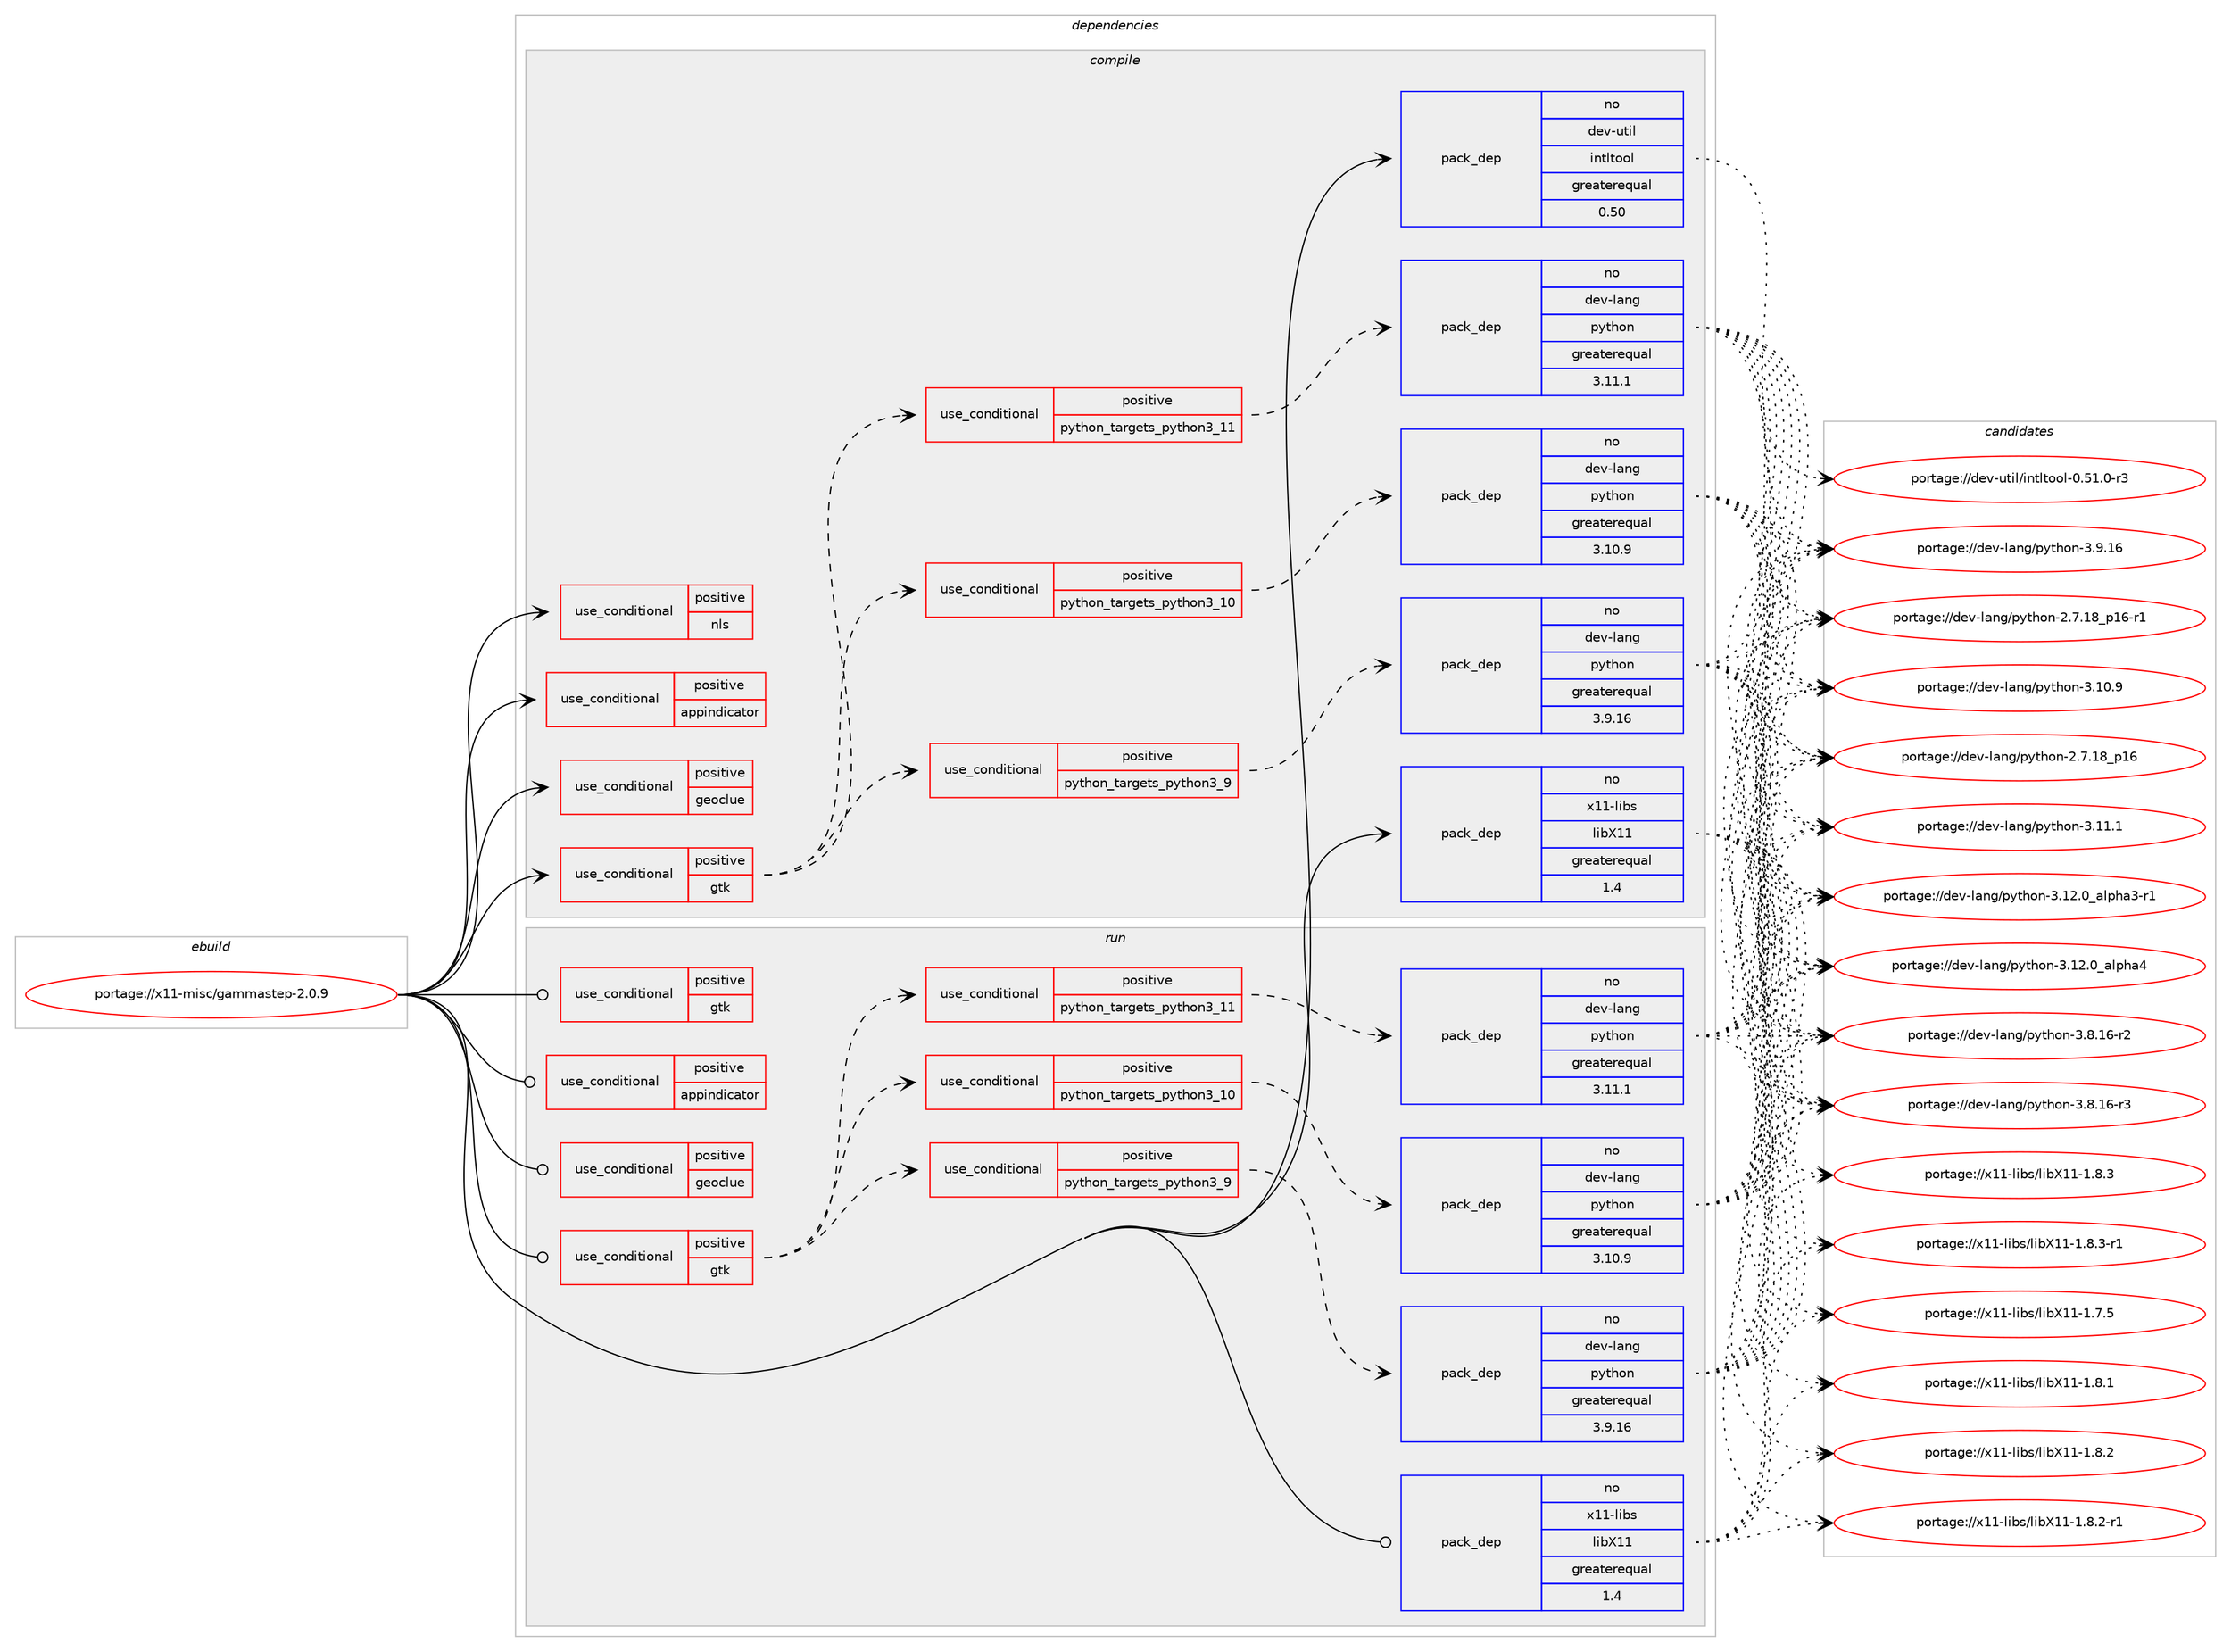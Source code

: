 digraph prolog {

# *************
# Graph options
# *************

newrank=true;
concentrate=true;
compound=true;
graph [rankdir=LR,fontname=Helvetica,fontsize=10,ranksep=1.5];#, ranksep=2.5, nodesep=0.2];
edge  [arrowhead=vee];
node  [fontname=Helvetica,fontsize=10];

# **********
# The ebuild
# **********

subgraph cluster_leftcol {
color=gray;
rank=same;
label=<<i>ebuild</i>>;
id [label="portage://x11-misc/gammastep-2.0.9", color=red, width=4, href="../x11-misc/gammastep-2.0.9.svg"];
}

# ****************
# The dependencies
# ****************

subgraph cluster_midcol {
color=gray;
label=<<i>dependencies</i>>;
subgraph cluster_compile {
fillcolor="#eeeeee";
style=filled;
label=<<i>compile</i>>;
subgraph cond6333 {
dependency10238 [label=<<TABLE BORDER="0" CELLBORDER="1" CELLSPACING="0" CELLPADDING="4"><TR><TD ROWSPAN="3" CELLPADDING="10">use_conditional</TD></TR><TR><TD>positive</TD></TR><TR><TD>appindicator</TD></TR></TABLE>>, shape=none, color=red];
# *** BEGIN UNKNOWN DEPENDENCY TYPE (TODO) ***
# dependency10238 -> package_dependency(portage://x11-misc/gammastep-2.0.9,install,no,dev-libs,libappindicator,none,[,,],[slot(3)],[use(enable(introspection),none)])
# *** END UNKNOWN DEPENDENCY TYPE (TODO) ***

}
id:e -> dependency10238:w [weight=20,style="solid",arrowhead="vee"];
subgraph cond6334 {
dependency10239 [label=<<TABLE BORDER="0" CELLBORDER="1" CELLSPACING="0" CELLPADDING="4"><TR><TD ROWSPAN="3" CELLPADDING="10">use_conditional</TD></TR><TR><TD>positive</TD></TR><TR><TD>geoclue</TD></TR></TABLE>>, shape=none, color=red];
# *** BEGIN UNKNOWN DEPENDENCY TYPE (TODO) ***
# dependency10239 -> package_dependency(portage://x11-misc/gammastep-2.0.9,install,no,app-misc,geoclue,none,[,,],[slot(2.0)],[])
# *** END UNKNOWN DEPENDENCY TYPE (TODO) ***

# *** BEGIN UNKNOWN DEPENDENCY TYPE (TODO) ***
# dependency10239 -> package_dependency(portage://x11-misc/gammastep-2.0.9,install,no,dev-libs,glib,none,[,,],[slot(2)],[])
# *** END UNKNOWN DEPENDENCY TYPE (TODO) ***

}
id:e -> dependency10239:w [weight=20,style="solid",arrowhead="vee"];
subgraph cond6335 {
dependency10240 [label=<<TABLE BORDER="0" CELLBORDER="1" CELLSPACING="0" CELLPADDING="4"><TR><TD ROWSPAN="3" CELLPADDING="10">use_conditional</TD></TR><TR><TD>positive</TD></TR><TR><TD>gtk</TD></TR></TABLE>>, shape=none, color=red];
subgraph cond6336 {
dependency10241 [label=<<TABLE BORDER="0" CELLBORDER="1" CELLSPACING="0" CELLPADDING="4"><TR><TD ROWSPAN="3" CELLPADDING="10">use_conditional</TD></TR><TR><TD>positive</TD></TR><TR><TD>python_targets_python3_9</TD></TR></TABLE>>, shape=none, color=red];
subgraph pack3780 {
dependency10242 [label=<<TABLE BORDER="0" CELLBORDER="1" CELLSPACING="0" CELLPADDING="4" WIDTH="220"><TR><TD ROWSPAN="6" CELLPADDING="30">pack_dep</TD></TR><TR><TD WIDTH="110">no</TD></TR><TR><TD>dev-lang</TD></TR><TR><TD>python</TD></TR><TR><TD>greaterequal</TD></TR><TR><TD>3.9.16</TD></TR></TABLE>>, shape=none, color=blue];
}
dependency10241:e -> dependency10242:w [weight=20,style="dashed",arrowhead="vee"];
}
dependency10240:e -> dependency10241:w [weight=20,style="dashed",arrowhead="vee"];
subgraph cond6337 {
dependency10243 [label=<<TABLE BORDER="0" CELLBORDER="1" CELLSPACING="0" CELLPADDING="4"><TR><TD ROWSPAN="3" CELLPADDING="10">use_conditional</TD></TR><TR><TD>positive</TD></TR><TR><TD>python_targets_python3_10</TD></TR></TABLE>>, shape=none, color=red];
subgraph pack3781 {
dependency10244 [label=<<TABLE BORDER="0" CELLBORDER="1" CELLSPACING="0" CELLPADDING="4" WIDTH="220"><TR><TD ROWSPAN="6" CELLPADDING="30">pack_dep</TD></TR><TR><TD WIDTH="110">no</TD></TR><TR><TD>dev-lang</TD></TR><TR><TD>python</TD></TR><TR><TD>greaterequal</TD></TR><TR><TD>3.10.9</TD></TR></TABLE>>, shape=none, color=blue];
}
dependency10243:e -> dependency10244:w [weight=20,style="dashed",arrowhead="vee"];
}
dependency10240:e -> dependency10243:w [weight=20,style="dashed",arrowhead="vee"];
subgraph cond6338 {
dependency10245 [label=<<TABLE BORDER="0" CELLBORDER="1" CELLSPACING="0" CELLPADDING="4"><TR><TD ROWSPAN="3" CELLPADDING="10">use_conditional</TD></TR><TR><TD>positive</TD></TR><TR><TD>python_targets_python3_11</TD></TR></TABLE>>, shape=none, color=red];
subgraph pack3782 {
dependency10246 [label=<<TABLE BORDER="0" CELLBORDER="1" CELLSPACING="0" CELLPADDING="4" WIDTH="220"><TR><TD ROWSPAN="6" CELLPADDING="30">pack_dep</TD></TR><TR><TD WIDTH="110">no</TD></TR><TR><TD>dev-lang</TD></TR><TR><TD>python</TD></TR><TR><TD>greaterequal</TD></TR><TR><TD>3.11.1</TD></TR></TABLE>>, shape=none, color=blue];
}
dependency10245:e -> dependency10246:w [weight=20,style="dashed",arrowhead="vee"];
}
dependency10240:e -> dependency10245:w [weight=20,style="dashed",arrowhead="vee"];
}
id:e -> dependency10240:w [weight=20,style="solid",arrowhead="vee"];
subgraph cond6339 {
dependency10247 [label=<<TABLE BORDER="0" CELLBORDER="1" CELLSPACING="0" CELLPADDING="4"><TR><TD ROWSPAN="3" CELLPADDING="10">use_conditional</TD></TR><TR><TD>positive</TD></TR><TR><TD>nls</TD></TR></TABLE>>, shape=none, color=red];
# *** BEGIN UNKNOWN DEPENDENCY TYPE (TODO) ***
# dependency10247 -> package_dependency(portage://x11-misc/gammastep-2.0.9,install,no,sys-devel,gettext,none,[,,],[],[])
# *** END UNKNOWN DEPENDENCY TYPE (TODO) ***

}
id:e -> dependency10247:w [weight=20,style="solid",arrowhead="vee"];
subgraph pack3783 {
dependency10248 [label=<<TABLE BORDER="0" CELLBORDER="1" CELLSPACING="0" CELLPADDING="4" WIDTH="220"><TR><TD ROWSPAN="6" CELLPADDING="30">pack_dep</TD></TR><TR><TD WIDTH="110">no</TD></TR><TR><TD>dev-util</TD></TR><TR><TD>intltool</TD></TR><TR><TD>greaterequal</TD></TR><TR><TD>0.50</TD></TR></TABLE>>, shape=none, color=blue];
}
id:e -> dependency10248:w [weight=20,style="solid",arrowhead="vee"];
subgraph pack3784 {
dependency10249 [label=<<TABLE BORDER="0" CELLBORDER="1" CELLSPACING="0" CELLPADDING="4" WIDTH="220"><TR><TD ROWSPAN="6" CELLPADDING="30">pack_dep</TD></TR><TR><TD WIDTH="110">no</TD></TR><TR><TD>x11-libs</TD></TR><TR><TD>libX11</TD></TR><TR><TD>greaterequal</TD></TR><TR><TD>1.4</TD></TR></TABLE>>, shape=none, color=blue];
}
id:e -> dependency10249:w [weight=20,style="solid",arrowhead="vee"];
# *** BEGIN UNKNOWN DEPENDENCY TYPE (TODO) ***
# id -> package_dependency(portage://x11-misc/gammastep-2.0.9,install,no,x11-libs,libXxf86vm,none,[,,],[],[])
# *** END UNKNOWN DEPENDENCY TYPE (TODO) ***

# *** BEGIN UNKNOWN DEPENDENCY TYPE (TODO) ***
# id -> package_dependency(portage://x11-misc/gammastep-2.0.9,install,no,x11-libs,libdrm,none,[,,],[],[])
# *** END UNKNOWN DEPENDENCY TYPE (TODO) ***

# *** BEGIN UNKNOWN DEPENDENCY TYPE (TODO) ***
# id -> package_dependency(portage://x11-misc/gammastep-2.0.9,install,no,x11-libs,libxcb,none,[,,],[],[])
# *** END UNKNOWN DEPENDENCY TYPE (TODO) ***

}
subgraph cluster_compileandrun {
fillcolor="#eeeeee";
style=filled;
label=<<i>compile and run</i>>;
}
subgraph cluster_run {
fillcolor="#eeeeee";
style=filled;
label=<<i>run</i>>;
subgraph cond6340 {
dependency10250 [label=<<TABLE BORDER="0" CELLBORDER="1" CELLSPACING="0" CELLPADDING="4"><TR><TD ROWSPAN="3" CELLPADDING="10">use_conditional</TD></TR><TR><TD>positive</TD></TR><TR><TD>appindicator</TD></TR></TABLE>>, shape=none, color=red];
# *** BEGIN UNKNOWN DEPENDENCY TYPE (TODO) ***
# dependency10250 -> package_dependency(portage://x11-misc/gammastep-2.0.9,run,no,dev-libs,libappindicator,none,[,,],[slot(3)],[use(enable(introspection),none)])
# *** END UNKNOWN DEPENDENCY TYPE (TODO) ***

}
id:e -> dependency10250:w [weight=20,style="solid",arrowhead="odot"];
subgraph cond6341 {
dependency10251 [label=<<TABLE BORDER="0" CELLBORDER="1" CELLSPACING="0" CELLPADDING="4"><TR><TD ROWSPAN="3" CELLPADDING="10">use_conditional</TD></TR><TR><TD>positive</TD></TR><TR><TD>geoclue</TD></TR></TABLE>>, shape=none, color=red];
# *** BEGIN UNKNOWN DEPENDENCY TYPE (TODO) ***
# dependency10251 -> package_dependency(portage://x11-misc/gammastep-2.0.9,run,no,app-misc,geoclue,none,[,,],[slot(2.0)],[])
# *** END UNKNOWN DEPENDENCY TYPE (TODO) ***

# *** BEGIN UNKNOWN DEPENDENCY TYPE (TODO) ***
# dependency10251 -> package_dependency(portage://x11-misc/gammastep-2.0.9,run,no,dev-libs,glib,none,[,,],[slot(2)],[])
# *** END UNKNOWN DEPENDENCY TYPE (TODO) ***

}
id:e -> dependency10251:w [weight=20,style="solid",arrowhead="odot"];
subgraph cond6342 {
dependency10252 [label=<<TABLE BORDER="0" CELLBORDER="1" CELLSPACING="0" CELLPADDING="4"><TR><TD ROWSPAN="3" CELLPADDING="10">use_conditional</TD></TR><TR><TD>positive</TD></TR><TR><TD>gtk</TD></TR></TABLE>>, shape=none, color=red];
subgraph cond6343 {
dependency10253 [label=<<TABLE BORDER="0" CELLBORDER="1" CELLSPACING="0" CELLPADDING="4"><TR><TD ROWSPAN="3" CELLPADDING="10">use_conditional</TD></TR><TR><TD>positive</TD></TR><TR><TD>python_targets_python3_9</TD></TR></TABLE>>, shape=none, color=red];
subgraph pack3785 {
dependency10254 [label=<<TABLE BORDER="0" CELLBORDER="1" CELLSPACING="0" CELLPADDING="4" WIDTH="220"><TR><TD ROWSPAN="6" CELLPADDING="30">pack_dep</TD></TR><TR><TD WIDTH="110">no</TD></TR><TR><TD>dev-lang</TD></TR><TR><TD>python</TD></TR><TR><TD>greaterequal</TD></TR><TR><TD>3.9.16</TD></TR></TABLE>>, shape=none, color=blue];
}
dependency10253:e -> dependency10254:w [weight=20,style="dashed",arrowhead="vee"];
}
dependency10252:e -> dependency10253:w [weight=20,style="dashed",arrowhead="vee"];
subgraph cond6344 {
dependency10255 [label=<<TABLE BORDER="0" CELLBORDER="1" CELLSPACING="0" CELLPADDING="4"><TR><TD ROWSPAN="3" CELLPADDING="10">use_conditional</TD></TR><TR><TD>positive</TD></TR><TR><TD>python_targets_python3_10</TD></TR></TABLE>>, shape=none, color=red];
subgraph pack3786 {
dependency10256 [label=<<TABLE BORDER="0" CELLBORDER="1" CELLSPACING="0" CELLPADDING="4" WIDTH="220"><TR><TD ROWSPAN="6" CELLPADDING="30">pack_dep</TD></TR><TR><TD WIDTH="110">no</TD></TR><TR><TD>dev-lang</TD></TR><TR><TD>python</TD></TR><TR><TD>greaterequal</TD></TR><TR><TD>3.10.9</TD></TR></TABLE>>, shape=none, color=blue];
}
dependency10255:e -> dependency10256:w [weight=20,style="dashed",arrowhead="vee"];
}
dependency10252:e -> dependency10255:w [weight=20,style="dashed",arrowhead="vee"];
subgraph cond6345 {
dependency10257 [label=<<TABLE BORDER="0" CELLBORDER="1" CELLSPACING="0" CELLPADDING="4"><TR><TD ROWSPAN="3" CELLPADDING="10">use_conditional</TD></TR><TR><TD>positive</TD></TR><TR><TD>python_targets_python3_11</TD></TR></TABLE>>, shape=none, color=red];
subgraph pack3787 {
dependency10258 [label=<<TABLE BORDER="0" CELLBORDER="1" CELLSPACING="0" CELLPADDING="4" WIDTH="220"><TR><TD ROWSPAN="6" CELLPADDING="30">pack_dep</TD></TR><TR><TD WIDTH="110">no</TD></TR><TR><TD>dev-lang</TD></TR><TR><TD>python</TD></TR><TR><TD>greaterequal</TD></TR><TR><TD>3.11.1</TD></TR></TABLE>>, shape=none, color=blue];
}
dependency10257:e -> dependency10258:w [weight=20,style="dashed",arrowhead="vee"];
}
dependency10252:e -> dependency10257:w [weight=20,style="dashed",arrowhead="vee"];
}
id:e -> dependency10252:w [weight=20,style="solid",arrowhead="odot"];
subgraph cond6346 {
dependency10259 [label=<<TABLE BORDER="0" CELLBORDER="1" CELLSPACING="0" CELLPADDING="4"><TR><TD ROWSPAN="3" CELLPADDING="10">use_conditional</TD></TR><TR><TD>positive</TD></TR><TR><TD>gtk</TD></TR></TABLE>>, shape=none, color=red];
# *** BEGIN UNKNOWN DEPENDENCY TYPE (TODO) ***
# dependency10259 -> package_dependency(portage://x11-misc/gammastep-2.0.9,run,no,dev-python,pygobject,none,[,,],[],[use(optenable(python_targets_python3_9),negative),use(optenable(python_targets_python3_10),negative),use(optenable(python_targets_python3_11),negative)])
# *** END UNKNOWN DEPENDENCY TYPE (TODO) ***

# *** BEGIN UNKNOWN DEPENDENCY TYPE (TODO) ***
# dependency10259 -> package_dependency(portage://x11-misc/gammastep-2.0.9,run,no,x11-libs,gtk+,none,[,,],[slot(3)],[use(enable(introspection),none)])
# *** END UNKNOWN DEPENDENCY TYPE (TODO) ***

# *** BEGIN UNKNOWN DEPENDENCY TYPE (TODO) ***
# dependency10259 -> package_dependency(portage://x11-misc/gammastep-2.0.9,run,no,dev-python,pyxdg,none,[,,],[],[use(optenable(python_targets_python3_9),negative),use(optenable(python_targets_python3_10),negative),use(optenable(python_targets_python3_11),negative)])
# *** END UNKNOWN DEPENDENCY TYPE (TODO) ***

}
id:e -> dependency10259:w [weight=20,style="solid",arrowhead="odot"];
subgraph pack3788 {
dependency10260 [label=<<TABLE BORDER="0" CELLBORDER="1" CELLSPACING="0" CELLPADDING="4" WIDTH="220"><TR><TD ROWSPAN="6" CELLPADDING="30">pack_dep</TD></TR><TR><TD WIDTH="110">no</TD></TR><TR><TD>x11-libs</TD></TR><TR><TD>libX11</TD></TR><TR><TD>greaterequal</TD></TR><TR><TD>1.4</TD></TR></TABLE>>, shape=none, color=blue];
}
id:e -> dependency10260:w [weight=20,style="solid",arrowhead="odot"];
# *** BEGIN UNKNOWN DEPENDENCY TYPE (TODO) ***
# id -> package_dependency(portage://x11-misc/gammastep-2.0.9,run,no,x11-libs,libXxf86vm,none,[,,],[],[])
# *** END UNKNOWN DEPENDENCY TYPE (TODO) ***

# *** BEGIN UNKNOWN DEPENDENCY TYPE (TODO) ***
# id -> package_dependency(portage://x11-misc/gammastep-2.0.9,run,no,x11-libs,libdrm,none,[,,],[],[])
# *** END UNKNOWN DEPENDENCY TYPE (TODO) ***

# *** BEGIN UNKNOWN DEPENDENCY TYPE (TODO) ***
# id -> package_dependency(portage://x11-misc/gammastep-2.0.9,run,no,x11-libs,libxcb,none,[,,],[],[])
# *** END UNKNOWN DEPENDENCY TYPE (TODO) ***

}
}

# **************
# The candidates
# **************

subgraph cluster_choices {
rank=same;
color=gray;
label=<<i>candidates</i>>;

subgraph choice3780 {
color=black;
nodesep=1;
choice10010111845108971101034711212111610411111045504655464956951124954 [label="portage://dev-lang/python-2.7.18_p16", color=red, width=4,href="../dev-lang/python-2.7.18_p16.svg"];
choice100101118451089711010347112121116104111110455046554649569511249544511449 [label="portage://dev-lang/python-2.7.18_p16-r1", color=red, width=4,href="../dev-lang/python-2.7.18_p16-r1.svg"];
choice10010111845108971101034711212111610411111045514649484657 [label="portage://dev-lang/python-3.10.9", color=red, width=4,href="../dev-lang/python-3.10.9.svg"];
choice10010111845108971101034711212111610411111045514649494649 [label="portage://dev-lang/python-3.11.1", color=red, width=4,href="../dev-lang/python-3.11.1.svg"];
choice10010111845108971101034711212111610411111045514649504648959710811210497514511449 [label="portage://dev-lang/python-3.12.0_alpha3-r1", color=red, width=4,href="../dev-lang/python-3.12.0_alpha3-r1.svg"];
choice1001011184510897110103471121211161041111104551464950464895971081121049752 [label="portage://dev-lang/python-3.12.0_alpha4", color=red, width=4,href="../dev-lang/python-3.12.0_alpha4.svg"];
choice100101118451089711010347112121116104111110455146564649544511450 [label="portage://dev-lang/python-3.8.16-r2", color=red, width=4,href="../dev-lang/python-3.8.16-r2.svg"];
choice100101118451089711010347112121116104111110455146564649544511451 [label="portage://dev-lang/python-3.8.16-r3", color=red, width=4,href="../dev-lang/python-3.8.16-r3.svg"];
choice10010111845108971101034711212111610411111045514657464954 [label="portage://dev-lang/python-3.9.16", color=red, width=4,href="../dev-lang/python-3.9.16.svg"];
dependency10242:e -> choice10010111845108971101034711212111610411111045504655464956951124954:w [style=dotted,weight="100"];
dependency10242:e -> choice100101118451089711010347112121116104111110455046554649569511249544511449:w [style=dotted,weight="100"];
dependency10242:e -> choice10010111845108971101034711212111610411111045514649484657:w [style=dotted,weight="100"];
dependency10242:e -> choice10010111845108971101034711212111610411111045514649494649:w [style=dotted,weight="100"];
dependency10242:e -> choice10010111845108971101034711212111610411111045514649504648959710811210497514511449:w [style=dotted,weight="100"];
dependency10242:e -> choice1001011184510897110103471121211161041111104551464950464895971081121049752:w [style=dotted,weight="100"];
dependency10242:e -> choice100101118451089711010347112121116104111110455146564649544511450:w [style=dotted,weight="100"];
dependency10242:e -> choice100101118451089711010347112121116104111110455146564649544511451:w [style=dotted,weight="100"];
dependency10242:e -> choice10010111845108971101034711212111610411111045514657464954:w [style=dotted,weight="100"];
}
subgraph choice3781 {
color=black;
nodesep=1;
choice10010111845108971101034711212111610411111045504655464956951124954 [label="portage://dev-lang/python-2.7.18_p16", color=red, width=4,href="../dev-lang/python-2.7.18_p16.svg"];
choice100101118451089711010347112121116104111110455046554649569511249544511449 [label="portage://dev-lang/python-2.7.18_p16-r1", color=red, width=4,href="../dev-lang/python-2.7.18_p16-r1.svg"];
choice10010111845108971101034711212111610411111045514649484657 [label="portage://dev-lang/python-3.10.9", color=red, width=4,href="../dev-lang/python-3.10.9.svg"];
choice10010111845108971101034711212111610411111045514649494649 [label="portage://dev-lang/python-3.11.1", color=red, width=4,href="../dev-lang/python-3.11.1.svg"];
choice10010111845108971101034711212111610411111045514649504648959710811210497514511449 [label="portage://dev-lang/python-3.12.0_alpha3-r1", color=red, width=4,href="../dev-lang/python-3.12.0_alpha3-r1.svg"];
choice1001011184510897110103471121211161041111104551464950464895971081121049752 [label="portage://dev-lang/python-3.12.0_alpha4", color=red, width=4,href="../dev-lang/python-3.12.0_alpha4.svg"];
choice100101118451089711010347112121116104111110455146564649544511450 [label="portage://dev-lang/python-3.8.16-r2", color=red, width=4,href="../dev-lang/python-3.8.16-r2.svg"];
choice100101118451089711010347112121116104111110455146564649544511451 [label="portage://dev-lang/python-3.8.16-r3", color=red, width=4,href="../dev-lang/python-3.8.16-r3.svg"];
choice10010111845108971101034711212111610411111045514657464954 [label="portage://dev-lang/python-3.9.16", color=red, width=4,href="../dev-lang/python-3.9.16.svg"];
dependency10244:e -> choice10010111845108971101034711212111610411111045504655464956951124954:w [style=dotted,weight="100"];
dependency10244:e -> choice100101118451089711010347112121116104111110455046554649569511249544511449:w [style=dotted,weight="100"];
dependency10244:e -> choice10010111845108971101034711212111610411111045514649484657:w [style=dotted,weight="100"];
dependency10244:e -> choice10010111845108971101034711212111610411111045514649494649:w [style=dotted,weight="100"];
dependency10244:e -> choice10010111845108971101034711212111610411111045514649504648959710811210497514511449:w [style=dotted,weight="100"];
dependency10244:e -> choice1001011184510897110103471121211161041111104551464950464895971081121049752:w [style=dotted,weight="100"];
dependency10244:e -> choice100101118451089711010347112121116104111110455146564649544511450:w [style=dotted,weight="100"];
dependency10244:e -> choice100101118451089711010347112121116104111110455146564649544511451:w [style=dotted,weight="100"];
dependency10244:e -> choice10010111845108971101034711212111610411111045514657464954:w [style=dotted,weight="100"];
}
subgraph choice3782 {
color=black;
nodesep=1;
choice10010111845108971101034711212111610411111045504655464956951124954 [label="portage://dev-lang/python-2.7.18_p16", color=red, width=4,href="../dev-lang/python-2.7.18_p16.svg"];
choice100101118451089711010347112121116104111110455046554649569511249544511449 [label="portage://dev-lang/python-2.7.18_p16-r1", color=red, width=4,href="../dev-lang/python-2.7.18_p16-r1.svg"];
choice10010111845108971101034711212111610411111045514649484657 [label="portage://dev-lang/python-3.10.9", color=red, width=4,href="../dev-lang/python-3.10.9.svg"];
choice10010111845108971101034711212111610411111045514649494649 [label="portage://dev-lang/python-3.11.1", color=red, width=4,href="../dev-lang/python-3.11.1.svg"];
choice10010111845108971101034711212111610411111045514649504648959710811210497514511449 [label="portage://dev-lang/python-3.12.0_alpha3-r1", color=red, width=4,href="../dev-lang/python-3.12.0_alpha3-r1.svg"];
choice1001011184510897110103471121211161041111104551464950464895971081121049752 [label="portage://dev-lang/python-3.12.0_alpha4", color=red, width=4,href="../dev-lang/python-3.12.0_alpha4.svg"];
choice100101118451089711010347112121116104111110455146564649544511450 [label="portage://dev-lang/python-3.8.16-r2", color=red, width=4,href="../dev-lang/python-3.8.16-r2.svg"];
choice100101118451089711010347112121116104111110455146564649544511451 [label="portage://dev-lang/python-3.8.16-r3", color=red, width=4,href="../dev-lang/python-3.8.16-r3.svg"];
choice10010111845108971101034711212111610411111045514657464954 [label="portage://dev-lang/python-3.9.16", color=red, width=4,href="../dev-lang/python-3.9.16.svg"];
dependency10246:e -> choice10010111845108971101034711212111610411111045504655464956951124954:w [style=dotted,weight="100"];
dependency10246:e -> choice100101118451089711010347112121116104111110455046554649569511249544511449:w [style=dotted,weight="100"];
dependency10246:e -> choice10010111845108971101034711212111610411111045514649484657:w [style=dotted,weight="100"];
dependency10246:e -> choice10010111845108971101034711212111610411111045514649494649:w [style=dotted,weight="100"];
dependency10246:e -> choice10010111845108971101034711212111610411111045514649504648959710811210497514511449:w [style=dotted,weight="100"];
dependency10246:e -> choice1001011184510897110103471121211161041111104551464950464895971081121049752:w [style=dotted,weight="100"];
dependency10246:e -> choice100101118451089711010347112121116104111110455146564649544511450:w [style=dotted,weight="100"];
dependency10246:e -> choice100101118451089711010347112121116104111110455146564649544511451:w [style=dotted,weight="100"];
dependency10246:e -> choice10010111845108971101034711212111610411111045514657464954:w [style=dotted,weight="100"];
}
subgraph choice3783 {
color=black;
nodesep=1;
choice1001011184511711610510847105110116108116111111108454846534946484511451 [label="portage://dev-util/intltool-0.51.0-r3", color=red, width=4,href="../dev-util/intltool-0.51.0-r3.svg"];
dependency10248:e -> choice1001011184511711610510847105110116108116111111108454846534946484511451:w [style=dotted,weight="100"];
}
subgraph choice3784 {
color=black;
nodesep=1;
choice120494945108105981154710810598884949454946554653 [label="portage://x11-libs/libX11-1.7.5", color=red, width=4,href="../x11-libs/libX11-1.7.5.svg"];
choice120494945108105981154710810598884949454946564649 [label="portage://x11-libs/libX11-1.8.1", color=red, width=4,href="../x11-libs/libX11-1.8.1.svg"];
choice120494945108105981154710810598884949454946564650 [label="portage://x11-libs/libX11-1.8.2", color=red, width=4,href="../x11-libs/libX11-1.8.2.svg"];
choice1204949451081059811547108105988849494549465646504511449 [label="portage://x11-libs/libX11-1.8.2-r1", color=red, width=4,href="../x11-libs/libX11-1.8.2-r1.svg"];
choice120494945108105981154710810598884949454946564651 [label="portage://x11-libs/libX11-1.8.3", color=red, width=4,href="../x11-libs/libX11-1.8.3.svg"];
choice1204949451081059811547108105988849494549465646514511449 [label="portage://x11-libs/libX11-1.8.3-r1", color=red, width=4,href="../x11-libs/libX11-1.8.3-r1.svg"];
dependency10249:e -> choice120494945108105981154710810598884949454946554653:w [style=dotted,weight="100"];
dependency10249:e -> choice120494945108105981154710810598884949454946564649:w [style=dotted,weight="100"];
dependency10249:e -> choice120494945108105981154710810598884949454946564650:w [style=dotted,weight="100"];
dependency10249:e -> choice1204949451081059811547108105988849494549465646504511449:w [style=dotted,weight="100"];
dependency10249:e -> choice120494945108105981154710810598884949454946564651:w [style=dotted,weight="100"];
dependency10249:e -> choice1204949451081059811547108105988849494549465646514511449:w [style=dotted,weight="100"];
}
subgraph choice3785 {
color=black;
nodesep=1;
choice10010111845108971101034711212111610411111045504655464956951124954 [label="portage://dev-lang/python-2.7.18_p16", color=red, width=4,href="../dev-lang/python-2.7.18_p16.svg"];
choice100101118451089711010347112121116104111110455046554649569511249544511449 [label="portage://dev-lang/python-2.7.18_p16-r1", color=red, width=4,href="../dev-lang/python-2.7.18_p16-r1.svg"];
choice10010111845108971101034711212111610411111045514649484657 [label="portage://dev-lang/python-3.10.9", color=red, width=4,href="../dev-lang/python-3.10.9.svg"];
choice10010111845108971101034711212111610411111045514649494649 [label="portage://dev-lang/python-3.11.1", color=red, width=4,href="../dev-lang/python-3.11.1.svg"];
choice10010111845108971101034711212111610411111045514649504648959710811210497514511449 [label="portage://dev-lang/python-3.12.0_alpha3-r1", color=red, width=4,href="../dev-lang/python-3.12.0_alpha3-r1.svg"];
choice1001011184510897110103471121211161041111104551464950464895971081121049752 [label="portage://dev-lang/python-3.12.0_alpha4", color=red, width=4,href="../dev-lang/python-3.12.0_alpha4.svg"];
choice100101118451089711010347112121116104111110455146564649544511450 [label="portage://dev-lang/python-3.8.16-r2", color=red, width=4,href="../dev-lang/python-3.8.16-r2.svg"];
choice100101118451089711010347112121116104111110455146564649544511451 [label="portage://dev-lang/python-3.8.16-r3", color=red, width=4,href="../dev-lang/python-3.8.16-r3.svg"];
choice10010111845108971101034711212111610411111045514657464954 [label="portage://dev-lang/python-3.9.16", color=red, width=4,href="../dev-lang/python-3.9.16.svg"];
dependency10254:e -> choice10010111845108971101034711212111610411111045504655464956951124954:w [style=dotted,weight="100"];
dependency10254:e -> choice100101118451089711010347112121116104111110455046554649569511249544511449:w [style=dotted,weight="100"];
dependency10254:e -> choice10010111845108971101034711212111610411111045514649484657:w [style=dotted,weight="100"];
dependency10254:e -> choice10010111845108971101034711212111610411111045514649494649:w [style=dotted,weight="100"];
dependency10254:e -> choice10010111845108971101034711212111610411111045514649504648959710811210497514511449:w [style=dotted,weight="100"];
dependency10254:e -> choice1001011184510897110103471121211161041111104551464950464895971081121049752:w [style=dotted,weight="100"];
dependency10254:e -> choice100101118451089711010347112121116104111110455146564649544511450:w [style=dotted,weight="100"];
dependency10254:e -> choice100101118451089711010347112121116104111110455146564649544511451:w [style=dotted,weight="100"];
dependency10254:e -> choice10010111845108971101034711212111610411111045514657464954:w [style=dotted,weight="100"];
}
subgraph choice3786 {
color=black;
nodesep=1;
choice10010111845108971101034711212111610411111045504655464956951124954 [label="portage://dev-lang/python-2.7.18_p16", color=red, width=4,href="../dev-lang/python-2.7.18_p16.svg"];
choice100101118451089711010347112121116104111110455046554649569511249544511449 [label="portage://dev-lang/python-2.7.18_p16-r1", color=red, width=4,href="../dev-lang/python-2.7.18_p16-r1.svg"];
choice10010111845108971101034711212111610411111045514649484657 [label="portage://dev-lang/python-3.10.9", color=red, width=4,href="../dev-lang/python-3.10.9.svg"];
choice10010111845108971101034711212111610411111045514649494649 [label="portage://dev-lang/python-3.11.1", color=red, width=4,href="../dev-lang/python-3.11.1.svg"];
choice10010111845108971101034711212111610411111045514649504648959710811210497514511449 [label="portage://dev-lang/python-3.12.0_alpha3-r1", color=red, width=4,href="../dev-lang/python-3.12.0_alpha3-r1.svg"];
choice1001011184510897110103471121211161041111104551464950464895971081121049752 [label="portage://dev-lang/python-3.12.0_alpha4", color=red, width=4,href="../dev-lang/python-3.12.0_alpha4.svg"];
choice100101118451089711010347112121116104111110455146564649544511450 [label="portage://dev-lang/python-3.8.16-r2", color=red, width=4,href="../dev-lang/python-3.8.16-r2.svg"];
choice100101118451089711010347112121116104111110455146564649544511451 [label="portage://dev-lang/python-3.8.16-r3", color=red, width=4,href="../dev-lang/python-3.8.16-r3.svg"];
choice10010111845108971101034711212111610411111045514657464954 [label="portage://dev-lang/python-3.9.16", color=red, width=4,href="../dev-lang/python-3.9.16.svg"];
dependency10256:e -> choice10010111845108971101034711212111610411111045504655464956951124954:w [style=dotted,weight="100"];
dependency10256:e -> choice100101118451089711010347112121116104111110455046554649569511249544511449:w [style=dotted,weight="100"];
dependency10256:e -> choice10010111845108971101034711212111610411111045514649484657:w [style=dotted,weight="100"];
dependency10256:e -> choice10010111845108971101034711212111610411111045514649494649:w [style=dotted,weight="100"];
dependency10256:e -> choice10010111845108971101034711212111610411111045514649504648959710811210497514511449:w [style=dotted,weight="100"];
dependency10256:e -> choice1001011184510897110103471121211161041111104551464950464895971081121049752:w [style=dotted,weight="100"];
dependency10256:e -> choice100101118451089711010347112121116104111110455146564649544511450:w [style=dotted,weight="100"];
dependency10256:e -> choice100101118451089711010347112121116104111110455146564649544511451:w [style=dotted,weight="100"];
dependency10256:e -> choice10010111845108971101034711212111610411111045514657464954:w [style=dotted,weight="100"];
}
subgraph choice3787 {
color=black;
nodesep=1;
choice10010111845108971101034711212111610411111045504655464956951124954 [label="portage://dev-lang/python-2.7.18_p16", color=red, width=4,href="../dev-lang/python-2.7.18_p16.svg"];
choice100101118451089711010347112121116104111110455046554649569511249544511449 [label="portage://dev-lang/python-2.7.18_p16-r1", color=red, width=4,href="../dev-lang/python-2.7.18_p16-r1.svg"];
choice10010111845108971101034711212111610411111045514649484657 [label="portage://dev-lang/python-3.10.9", color=red, width=4,href="../dev-lang/python-3.10.9.svg"];
choice10010111845108971101034711212111610411111045514649494649 [label="portage://dev-lang/python-3.11.1", color=red, width=4,href="../dev-lang/python-3.11.1.svg"];
choice10010111845108971101034711212111610411111045514649504648959710811210497514511449 [label="portage://dev-lang/python-3.12.0_alpha3-r1", color=red, width=4,href="../dev-lang/python-3.12.0_alpha3-r1.svg"];
choice1001011184510897110103471121211161041111104551464950464895971081121049752 [label="portage://dev-lang/python-3.12.0_alpha4", color=red, width=4,href="../dev-lang/python-3.12.0_alpha4.svg"];
choice100101118451089711010347112121116104111110455146564649544511450 [label="portage://dev-lang/python-3.8.16-r2", color=red, width=4,href="../dev-lang/python-3.8.16-r2.svg"];
choice100101118451089711010347112121116104111110455146564649544511451 [label="portage://dev-lang/python-3.8.16-r3", color=red, width=4,href="../dev-lang/python-3.8.16-r3.svg"];
choice10010111845108971101034711212111610411111045514657464954 [label="portage://dev-lang/python-3.9.16", color=red, width=4,href="../dev-lang/python-3.9.16.svg"];
dependency10258:e -> choice10010111845108971101034711212111610411111045504655464956951124954:w [style=dotted,weight="100"];
dependency10258:e -> choice100101118451089711010347112121116104111110455046554649569511249544511449:w [style=dotted,weight="100"];
dependency10258:e -> choice10010111845108971101034711212111610411111045514649484657:w [style=dotted,weight="100"];
dependency10258:e -> choice10010111845108971101034711212111610411111045514649494649:w [style=dotted,weight="100"];
dependency10258:e -> choice10010111845108971101034711212111610411111045514649504648959710811210497514511449:w [style=dotted,weight="100"];
dependency10258:e -> choice1001011184510897110103471121211161041111104551464950464895971081121049752:w [style=dotted,weight="100"];
dependency10258:e -> choice100101118451089711010347112121116104111110455146564649544511450:w [style=dotted,weight="100"];
dependency10258:e -> choice100101118451089711010347112121116104111110455146564649544511451:w [style=dotted,weight="100"];
dependency10258:e -> choice10010111845108971101034711212111610411111045514657464954:w [style=dotted,weight="100"];
}
subgraph choice3788 {
color=black;
nodesep=1;
choice120494945108105981154710810598884949454946554653 [label="portage://x11-libs/libX11-1.7.5", color=red, width=4,href="../x11-libs/libX11-1.7.5.svg"];
choice120494945108105981154710810598884949454946564649 [label="portage://x11-libs/libX11-1.8.1", color=red, width=4,href="../x11-libs/libX11-1.8.1.svg"];
choice120494945108105981154710810598884949454946564650 [label="portage://x11-libs/libX11-1.8.2", color=red, width=4,href="../x11-libs/libX11-1.8.2.svg"];
choice1204949451081059811547108105988849494549465646504511449 [label="portage://x11-libs/libX11-1.8.2-r1", color=red, width=4,href="../x11-libs/libX11-1.8.2-r1.svg"];
choice120494945108105981154710810598884949454946564651 [label="portage://x11-libs/libX11-1.8.3", color=red, width=4,href="../x11-libs/libX11-1.8.3.svg"];
choice1204949451081059811547108105988849494549465646514511449 [label="portage://x11-libs/libX11-1.8.3-r1", color=red, width=4,href="../x11-libs/libX11-1.8.3-r1.svg"];
dependency10260:e -> choice120494945108105981154710810598884949454946554653:w [style=dotted,weight="100"];
dependency10260:e -> choice120494945108105981154710810598884949454946564649:w [style=dotted,weight="100"];
dependency10260:e -> choice120494945108105981154710810598884949454946564650:w [style=dotted,weight="100"];
dependency10260:e -> choice1204949451081059811547108105988849494549465646504511449:w [style=dotted,weight="100"];
dependency10260:e -> choice120494945108105981154710810598884949454946564651:w [style=dotted,weight="100"];
dependency10260:e -> choice1204949451081059811547108105988849494549465646514511449:w [style=dotted,weight="100"];
}
}

}
